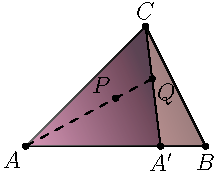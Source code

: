 picture p1;
currentpicture = p1;
unitsize(30);

pair A = (0,0);
pair B = (3,0);
pair A2 = A + 0.75*(B - A);
pair C = (2,2);
pair P = (1.5,0.8);
pair Q = extension(A,P,A2,C);

draw(A--B--C--cycle);
axialshade(A--B--C--cycle,lightred+opacity(0.5,blend="Luminosity"),A,darkred+opacity(0.5,blend="Luminosity"),midpoint(B--C));
axialshade(A--A2--C--cycle,lightblue+opacity(0.5,blend="Luminosity"),A,darkblue+opacity(0.5,blend="Luminosity"),midpoint(A2--C));

dot("$A$",A,SW);
dot("$B$",B,S);
dot("$A'$",A2,S);
dot("$C$",C,N);
dot("$P$",P,NW);
dot("$Q$",Q,SE);
draw(A--Q,p=dashed);

draw(A2--C);

shipout(format="pdf");

